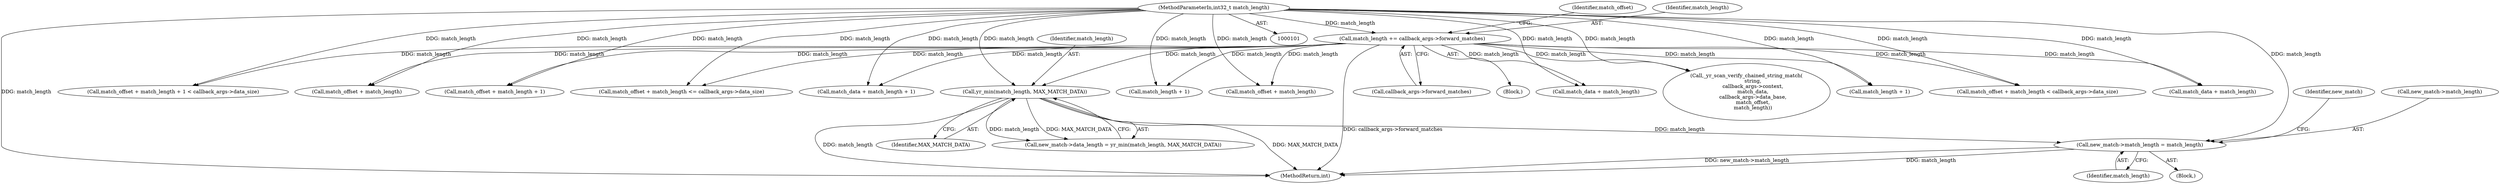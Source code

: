 digraph "0_yara_992480c30f75943e9cd6245bb2015c7737f9b661_0@pointer" {
"1000335" [label="(Call,new_match->match_length = match_length)"];
"1000298" [label="(Call,yr_min(match_length, MAX_MATCH_DATA))"];
"1000103" [label="(MethodParameterIn,int32_t match_length)"];
"1000140" [label="(Call,match_length += callback_args->forward_matches)"];
"1000234" [label="(Call,match_data + match_length)"];
"1000187" [label="(Call,match_length + 1)"];
"1000335" [label="(Call,new_match->match_length = match_length)"];
"1000148" [label="(Identifier,match_offset)"];
"1000184" [label="(Call,match_offset + match_length + 1 < callback_args->data_size)"];
"1000142" [label="(Call,callback_args->forward_matches)"];
"1000298" [label="(Call,yr_min(match_length, MAX_MATCH_DATA))"];
"1000226" [label="(Call,match_offset + match_length)"];
"1000322" [label="(Block,)"];
"1000185" [label="(Call,match_offset + match_length + 1)"];
"1000336" [label="(Call,new_match->match_length)"];
"1000300" [label="(Identifier,MAX_MATCH_DATA)"];
"1000196" [label="(Call,match_data + match_length + 1)"];
"1000299" [label="(Identifier,match_length)"];
"1000140" [label="(Call,match_length += callback_args->forward_matches)"];
"1000363" [label="(MethodReturn,int)"];
"1000225" [label="(Call,match_offset + match_length < callback_args->data_size)"];
"1000204" [label="(Call,match_data + match_length)"];
"1000294" [label="(Call,new_match->data_length = yr_min(match_length, MAX_MATCH_DATA))"];
"1000141" [label="(Identifier,match_length)"];
"1000106" [label="(Block,)"];
"1000342" [label="(Identifier,new_match)"];
"1000198" [label="(Call,match_length + 1)"];
"1000147" [label="(Call,match_offset + match_length)"];
"1000339" [label="(Identifier,match_length)"];
"1000103" [label="(MethodParameterIn,int32_t match_length)"];
"1000245" [label="(Call,_yr_scan_verify_chained_string_match(\n        string,\n        callback_args->context,\n        match_data,\n        callback_args->data_base,\n        match_offset,\n        match_length))"];
"1000146" [label="(Call,match_offset + match_length <= callback_args->data_size)"];
"1000335" -> "1000322"  [label="AST: "];
"1000335" -> "1000339"  [label="CFG: "];
"1000336" -> "1000335"  [label="AST: "];
"1000339" -> "1000335"  [label="AST: "];
"1000342" -> "1000335"  [label="CFG: "];
"1000335" -> "1000363"  [label="DDG: match_length"];
"1000335" -> "1000363"  [label="DDG: new_match->match_length"];
"1000298" -> "1000335"  [label="DDG: match_length"];
"1000103" -> "1000335"  [label="DDG: match_length"];
"1000298" -> "1000294"  [label="AST: "];
"1000298" -> "1000300"  [label="CFG: "];
"1000299" -> "1000298"  [label="AST: "];
"1000300" -> "1000298"  [label="AST: "];
"1000294" -> "1000298"  [label="CFG: "];
"1000298" -> "1000363"  [label="DDG: match_length"];
"1000298" -> "1000363"  [label="DDG: MAX_MATCH_DATA"];
"1000298" -> "1000294"  [label="DDG: match_length"];
"1000298" -> "1000294"  [label="DDG: MAX_MATCH_DATA"];
"1000103" -> "1000298"  [label="DDG: match_length"];
"1000140" -> "1000298"  [label="DDG: match_length"];
"1000103" -> "1000101"  [label="AST: "];
"1000103" -> "1000363"  [label="DDG: match_length"];
"1000103" -> "1000140"  [label="DDG: match_length"];
"1000103" -> "1000146"  [label="DDG: match_length"];
"1000103" -> "1000147"  [label="DDG: match_length"];
"1000103" -> "1000184"  [label="DDG: match_length"];
"1000103" -> "1000185"  [label="DDG: match_length"];
"1000103" -> "1000187"  [label="DDG: match_length"];
"1000103" -> "1000196"  [label="DDG: match_length"];
"1000103" -> "1000198"  [label="DDG: match_length"];
"1000103" -> "1000204"  [label="DDG: match_length"];
"1000103" -> "1000225"  [label="DDG: match_length"];
"1000103" -> "1000226"  [label="DDG: match_length"];
"1000103" -> "1000234"  [label="DDG: match_length"];
"1000103" -> "1000245"  [label="DDG: match_length"];
"1000140" -> "1000106"  [label="AST: "];
"1000140" -> "1000142"  [label="CFG: "];
"1000141" -> "1000140"  [label="AST: "];
"1000142" -> "1000140"  [label="AST: "];
"1000148" -> "1000140"  [label="CFG: "];
"1000140" -> "1000363"  [label="DDG: callback_args->forward_matches"];
"1000140" -> "1000146"  [label="DDG: match_length"];
"1000140" -> "1000147"  [label="DDG: match_length"];
"1000140" -> "1000184"  [label="DDG: match_length"];
"1000140" -> "1000185"  [label="DDG: match_length"];
"1000140" -> "1000187"  [label="DDG: match_length"];
"1000140" -> "1000196"  [label="DDG: match_length"];
"1000140" -> "1000198"  [label="DDG: match_length"];
"1000140" -> "1000204"  [label="DDG: match_length"];
"1000140" -> "1000225"  [label="DDG: match_length"];
"1000140" -> "1000226"  [label="DDG: match_length"];
"1000140" -> "1000234"  [label="DDG: match_length"];
"1000140" -> "1000245"  [label="DDG: match_length"];
}
